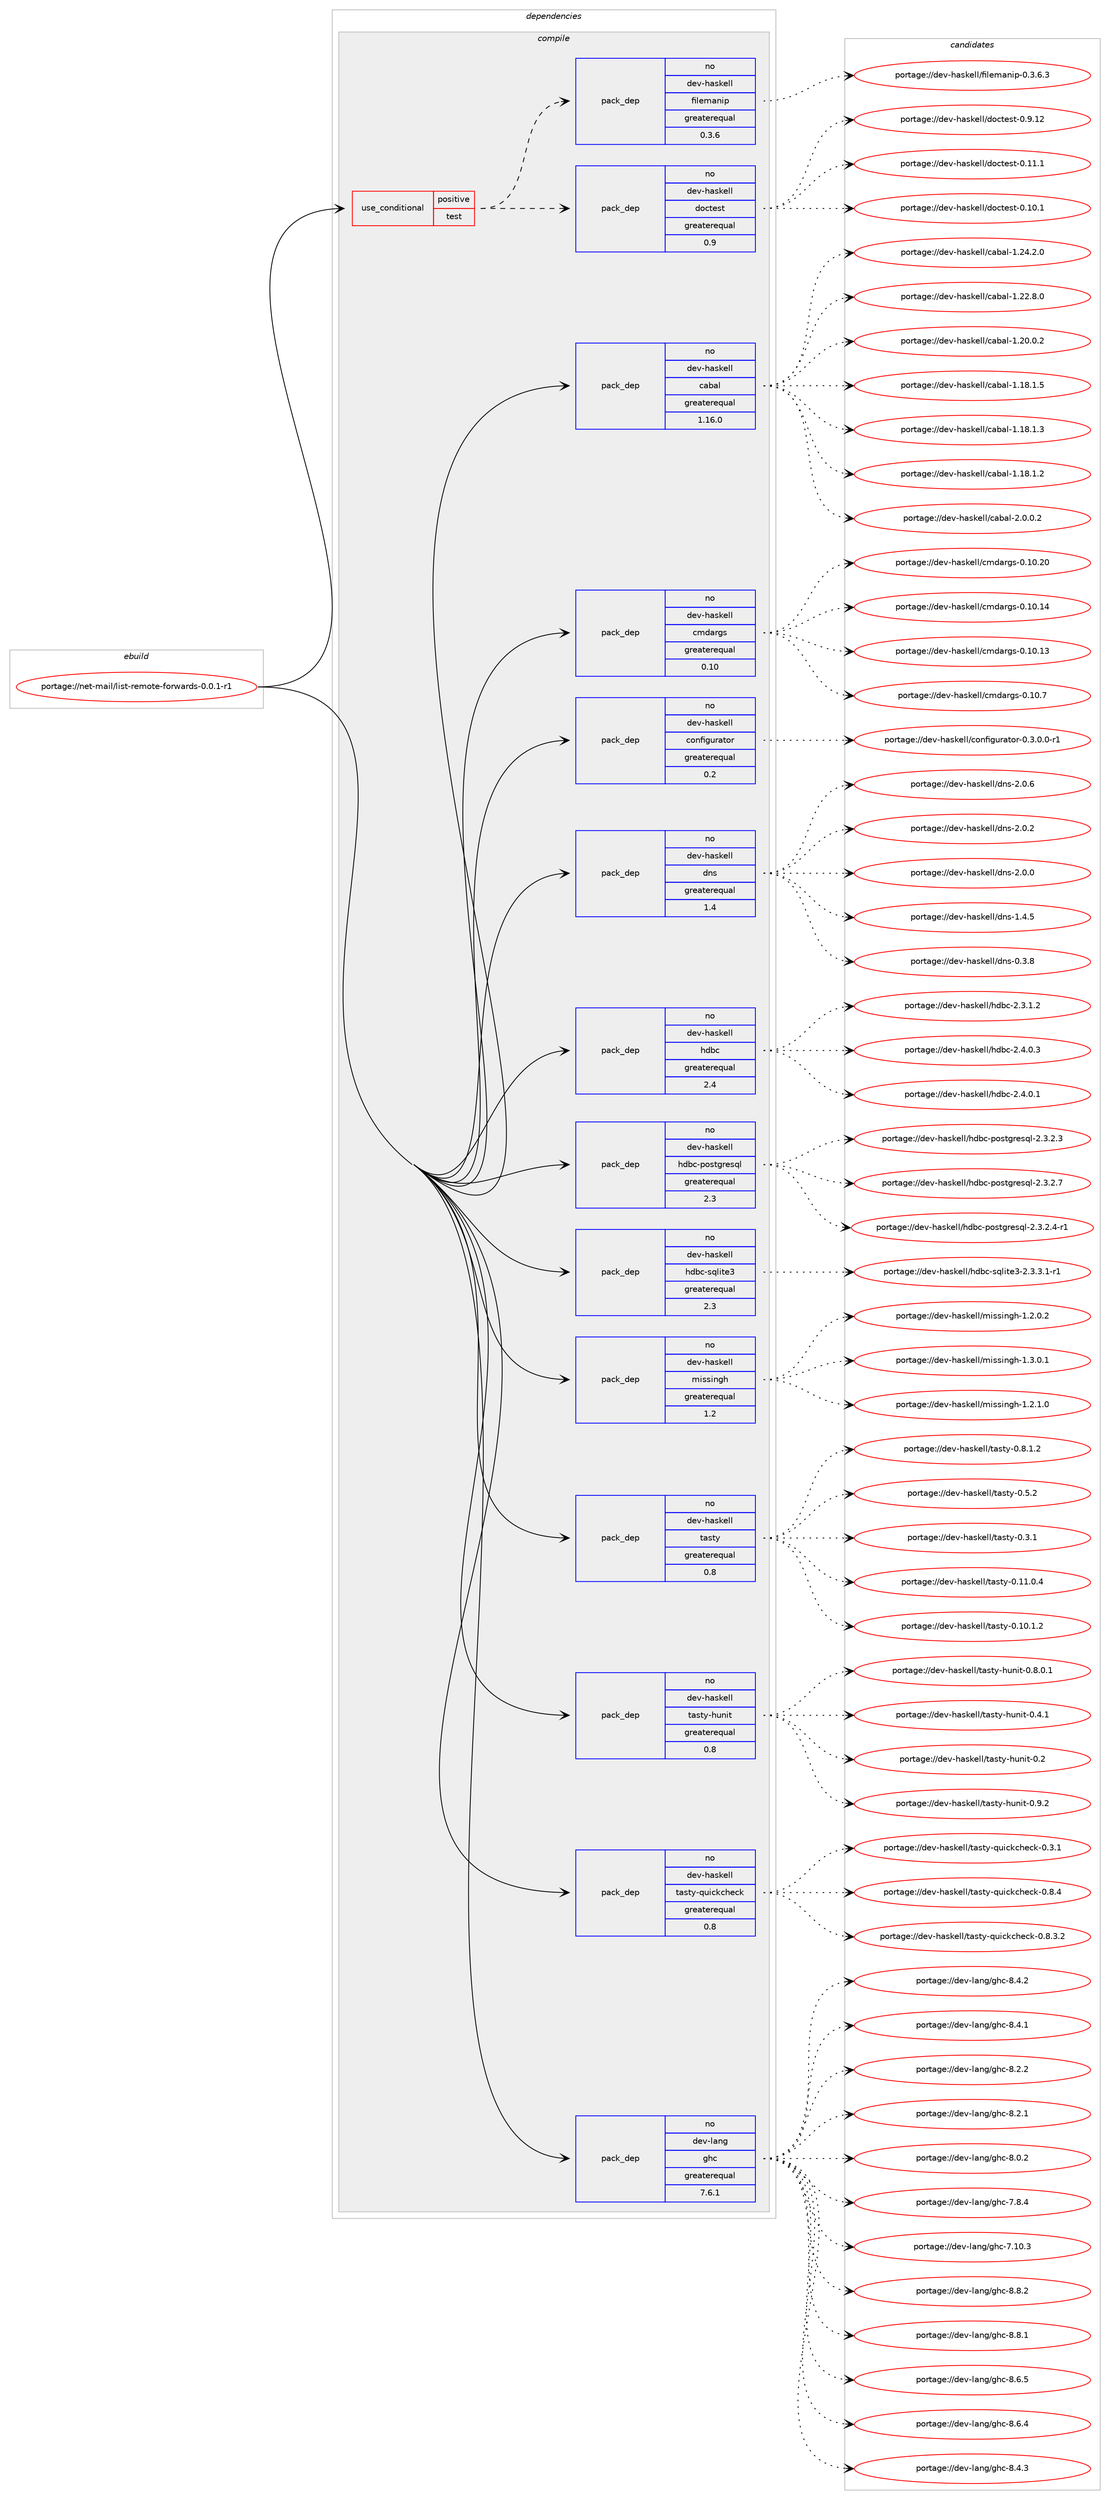 digraph prolog {

# *************
# Graph options
# *************

newrank=true;
concentrate=true;
compound=true;
graph [rankdir=LR,fontname=Helvetica,fontsize=10,ranksep=1.5];#, ranksep=2.5, nodesep=0.2];
edge  [arrowhead=vee];
node  [fontname=Helvetica,fontsize=10];

# **********
# The ebuild
# **********

subgraph cluster_leftcol {
color=gray;
rank=same;
label=<<i>ebuild</i>>;
id [label="portage://net-mail/list-remote-forwards-0.0.1-r1", color=red, width=4, href="../net-mail/list-remote-forwards-0.0.1-r1.svg"];
}

# ****************
# The dependencies
# ****************

subgraph cluster_midcol {
color=gray;
label=<<i>dependencies</i>>;
subgraph cluster_compile {
fillcolor="#eeeeee";
style=filled;
label=<<i>compile</i>>;
subgraph cond28628 {
dependency135662 [label=<<TABLE BORDER="0" CELLBORDER="1" CELLSPACING="0" CELLPADDING="4"><TR><TD ROWSPAN="3" CELLPADDING="10">use_conditional</TD></TR><TR><TD>positive</TD></TR><TR><TD>test</TD></TR></TABLE>>, shape=none, color=red];
subgraph pack104812 {
dependency135663 [label=<<TABLE BORDER="0" CELLBORDER="1" CELLSPACING="0" CELLPADDING="4" WIDTH="220"><TR><TD ROWSPAN="6" CELLPADDING="30">pack_dep</TD></TR><TR><TD WIDTH="110">no</TD></TR><TR><TD>dev-haskell</TD></TR><TR><TD>doctest</TD></TR><TR><TD>greaterequal</TD></TR><TR><TD>0.9</TD></TR></TABLE>>, shape=none, color=blue];
}
dependency135662:e -> dependency135663:w [weight=20,style="dashed",arrowhead="vee"];
subgraph pack104813 {
dependency135664 [label=<<TABLE BORDER="0" CELLBORDER="1" CELLSPACING="0" CELLPADDING="4" WIDTH="220"><TR><TD ROWSPAN="6" CELLPADDING="30">pack_dep</TD></TR><TR><TD WIDTH="110">no</TD></TR><TR><TD>dev-haskell</TD></TR><TR><TD>filemanip</TD></TR><TR><TD>greaterequal</TD></TR><TR><TD>0.3.6</TD></TR></TABLE>>, shape=none, color=blue];
}
dependency135662:e -> dependency135664:w [weight=20,style="dashed",arrowhead="vee"];
}
id:e -> dependency135662:w [weight=20,style="solid",arrowhead="vee"];
subgraph pack104814 {
dependency135665 [label=<<TABLE BORDER="0" CELLBORDER="1" CELLSPACING="0" CELLPADDING="4" WIDTH="220"><TR><TD ROWSPAN="6" CELLPADDING="30">pack_dep</TD></TR><TR><TD WIDTH="110">no</TD></TR><TR><TD>dev-haskell</TD></TR><TR><TD>cabal</TD></TR><TR><TD>greaterequal</TD></TR><TR><TD>1.16.0</TD></TR></TABLE>>, shape=none, color=blue];
}
id:e -> dependency135665:w [weight=20,style="solid",arrowhead="vee"];
subgraph pack104815 {
dependency135666 [label=<<TABLE BORDER="0" CELLBORDER="1" CELLSPACING="0" CELLPADDING="4" WIDTH="220"><TR><TD ROWSPAN="6" CELLPADDING="30">pack_dep</TD></TR><TR><TD WIDTH="110">no</TD></TR><TR><TD>dev-haskell</TD></TR><TR><TD>cmdargs</TD></TR><TR><TD>greaterequal</TD></TR><TR><TD>0.10</TD></TR></TABLE>>, shape=none, color=blue];
}
id:e -> dependency135666:w [weight=20,style="solid",arrowhead="vee"];
subgraph pack104816 {
dependency135667 [label=<<TABLE BORDER="0" CELLBORDER="1" CELLSPACING="0" CELLPADDING="4" WIDTH="220"><TR><TD ROWSPAN="6" CELLPADDING="30">pack_dep</TD></TR><TR><TD WIDTH="110">no</TD></TR><TR><TD>dev-haskell</TD></TR><TR><TD>configurator</TD></TR><TR><TD>greaterequal</TD></TR><TR><TD>0.2</TD></TR></TABLE>>, shape=none, color=blue];
}
id:e -> dependency135667:w [weight=20,style="solid",arrowhead="vee"];
subgraph pack104817 {
dependency135668 [label=<<TABLE BORDER="0" CELLBORDER="1" CELLSPACING="0" CELLPADDING="4" WIDTH="220"><TR><TD ROWSPAN="6" CELLPADDING="30">pack_dep</TD></TR><TR><TD WIDTH="110">no</TD></TR><TR><TD>dev-haskell</TD></TR><TR><TD>dns</TD></TR><TR><TD>greaterequal</TD></TR><TR><TD>1.4</TD></TR></TABLE>>, shape=none, color=blue];
}
id:e -> dependency135668:w [weight=20,style="solid",arrowhead="vee"];
subgraph pack104818 {
dependency135669 [label=<<TABLE BORDER="0" CELLBORDER="1" CELLSPACING="0" CELLPADDING="4" WIDTH="220"><TR><TD ROWSPAN="6" CELLPADDING="30">pack_dep</TD></TR><TR><TD WIDTH="110">no</TD></TR><TR><TD>dev-haskell</TD></TR><TR><TD>hdbc</TD></TR><TR><TD>greaterequal</TD></TR><TR><TD>2.4</TD></TR></TABLE>>, shape=none, color=blue];
}
id:e -> dependency135669:w [weight=20,style="solid",arrowhead="vee"];
subgraph pack104819 {
dependency135670 [label=<<TABLE BORDER="0" CELLBORDER="1" CELLSPACING="0" CELLPADDING="4" WIDTH="220"><TR><TD ROWSPAN="6" CELLPADDING="30">pack_dep</TD></TR><TR><TD WIDTH="110">no</TD></TR><TR><TD>dev-haskell</TD></TR><TR><TD>hdbc-postgresql</TD></TR><TR><TD>greaterequal</TD></TR><TR><TD>2.3</TD></TR></TABLE>>, shape=none, color=blue];
}
id:e -> dependency135670:w [weight=20,style="solid",arrowhead="vee"];
subgraph pack104820 {
dependency135671 [label=<<TABLE BORDER="0" CELLBORDER="1" CELLSPACING="0" CELLPADDING="4" WIDTH="220"><TR><TD ROWSPAN="6" CELLPADDING="30">pack_dep</TD></TR><TR><TD WIDTH="110">no</TD></TR><TR><TD>dev-haskell</TD></TR><TR><TD>hdbc-sqlite3</TD></TR><TR><TD>greaterequal</TD></TR><TR><TD>2.3</TD></TR></TABLE>>, shape=none, color=blue];
}
id:e -> dependency135671:w [weight=20,style="solid",arrowhead="vee"];
subgraph pack104821 {
dependency135672 [label=<<TABLE BORDER="0" CELLBORDER="1" CELLSPACING="0" CELLPADDING="4" WIDTH="220"><TR><TD ROWSPAN="6" CELLPADDING="30">pack_dep</TD></TR><TR><TD WIDTH="110">no</TD></TR><TR><TD>dev-haskell</TD></TR><TR><TD>missingh</TD></TR><TR><TD>greaterequal</TD></TR><TR><TD>1.2</TD></TR></TABLE>>, shape=none, color=blue];
}
id:e -> dependency135672:w [weight=20,style="solid",arrowhead="vee"];
subgraph pack104822 {
dependency135673 [label=<<TABLE BORDER="0" CELLBORDER="1" CELLSPACING="0" CELLPADDING="4" WIDTH="220"><TR><TD ROWSPAN="6" CELLPADDING="30">pack_dep</TD></TR><TR><TD WIDTH="110">no</TD></TR><TR><TD>dev-haskell</TD></TR><TR><TD>tasty</TD></TR><TR><TD>greaterequal</TD></TR><TR><TD>0.8</TD></TR></TABLE>>, shape=none, color=blue];
}
id:e -> dependency135673:w [weight=20,style="solid",arrowhead="vee"];
subgraph pack104823 {
dependency135674 [label=<<TABLE BORDER="0" CELLBORDER="1" CELLSPACING="0" CELLPADDING="4" WIDTH="220"><TR><TD ROWSPAN="6" CELLPADDING="30">pack_dep</TD></TR><TR><TD WIDTH="110">no</TD></TR><TR><TD>dev-haskell</TD></TR><TR><TD>tasty-hunit</TD></TR><TR><TD>greaterequal</TD></TR><TR><TD>0.8</TD></TR></TABLE>>, shape=none, color=blue];
}
id:e -> dependency135674:w [weight=20,style="solid",arrowhead="vee"];
subgraph pack104824 {
dependency135675 [label=<<TABLE BORDER="0" CELLBORDER="1" CELLSPACING="0" CELLPADDING="4" WIDTH="220"><TR><TD ROWSPAN="6" CELLPADDING="30">pack_dep</TD></TR><TR><TD WIDTH="110">no</TD></TR><TR><TD>dev-haskell</TD></TR><TR><TD>tasty-quickcheck</TD></TR><TR><TD>greaterequal</TD></TR><TR><TD>0.8</TD></TR></TABLE>>, shape=none, color=blue];
}
id:e -> dependency135675:w [weight=20,style="solid",arrowhead="vee"];
subgraph pack104825 {
dependency135676 [label=<<TABLE BORDER="0" CELLBORDER="1" CELLSPACING="0" CELLPADDING="4" WIDTH="220"><TR><TD ROWSPAN="6" CELLPADDING="30">pack_dep</TD></TR><TR><TD WIDTH="110">no</TD></TR><TR><TD>dev-lang</TD></TR><TR><TD>ghc</TD></TR><TR><TD>greaterequal</TD></TR><TR><TD>7.6.1</TD></TR></TABLE>>, shape=none, color=blue];
}
id:e -> dependency135676:w [weight=20,style="solid",arrowhead="vee"];
}
subgraph cluster_compileandrun {
fillcolor="#eeeeee";
style=filled;
label=<<i>compile and run</i>>;
}
subgraph cluster_run {
fillcolor="#eeeeee";
style=filled;
label=<<i>run</i>>;
}
}

# **************
# The candidates
# **************

subgraph cluster_choices {
rank=same;
color=gray;
label=<<i>candidates</i>>;

subgraph choice104812 {
color=black;
nodesep=1;
choice1001011184510497115107101108108471001119911610111511645484657464950 [label="portage://dev-haskell/doctest-0.9.12", color=red, width=4,href="../dev-haskell/doctest-0.9.12.svg"];
choice1001011184510497115107101108108471001119911610111511645484649494649 [label="portage://dev-haskell/doctest-0.11.1", color=red, width=4,href="../dev-haskell/doctest-0.11.1.svg"];
choice1001011184510497115107101108108471001119911610111511645484649484649 [label="portage://dev-haskell/doctest-0.10.1", color=red, width=4,href="../dev-haskell/doctest-0.10.1.svg"];
dependency135663:e -> choice1001011184510497115107101108108471001119911610111511645484657464950:w [style=dotted,weight="100"];
dependency135663:e -> choice1001011184510497115107101108108471001119911610111511645484649494649:w [style=dotted,weight="100"];
dependency135663:e -> choice1001011184510497115107101108108471001119911610111511645484649484649:w [style=dotted,weight="100"];
}
subgraph choice104813 {
color=black;
nodesep=1;
choice100101118451049711510710110810847102105108101109971101051124548465146544651 [label="portage://dev-haskell/filemanip-0.3.6.3", color=red, width=4,href="../dev-haskell/filemanip-0.3.6.3.svg"];
dependency135664:e -> choice100101118451049711510710110810847102105108101109971101051124548465146544651:w [style=dotted,weight="100"];
}
subgraph choice104814 {
color=black;
nodesep=1;
choice100101118451049711510710110810847999798971084550464846484650 [label="portage://dev-haskell/cabal-2.0.0.2", color=red, width=4,href="../dev-haskell/cabal-2.0.0.2.svg"];
choice10010111845104971151071011081084799979897108454946505246504648 [label="portage://dev-haskell/cabal-1.24.2.0", color=red, width=4,href="../dev-haskell/cabal-1.24.2.0.svg"];
choice10010111845104971151071011081084799979897108454946505046564648 [label="portage://dev-haskell/cabal-1.22.8.0", color=red, width=4,href="../dev-haskell/cabal-1.22.8.0.svg"];
choice10010111845104971151071011081084799979897108454946504846484650 [label="portage://dev-haskell/cabal-1.20.0.2", color=red, width=4,href="../dev-haskell/cabal-1.20.0.2.svg"];
choice10010111845104971151071011081084799979897108454946495646494653 [label="portage://dev-haskell/cabal-1.18.1.5", color=red, width=4,href="../dev-haskell/cabal-1.18.1.5.svg"];
choice10010111845104971151071011081084799979897108454946495646494651 [label="portage://dev-haskell/cabal-1.18.1.3", color=red, width=4,href="../dev-haskell/cabal-1.18.1.3.svg"];
choice10010111845104971151071011081084799979897108454946495646494650 [label="portage://dev-haskell/cabal-1.18.1.2", color=red, width=4,href="../dev-haskell/cabal-1.18.1.2.svg"];
dependency135665:e -> choice100101118451049711510710110810847999798971084550464846484650:w [style=dotted,weight="100"];
dependency135665:e -> choice10010111845104971151071011081084799979897108454946505246504648:w [style=dotted,weight="100"];
dependency135665:e -> choice10010111845104971151071011081084799979897108454946505046564648:w [style=dotted,weight="100"];
dependency135665:e -> choice10010111845104971151071011081084799979897108454946504846484650:w [style=dotted,weight="100"];
dependency135665:e -> choice10010111845104971151071011081084799979897108454946495646494653:w [style=dotted,weight="100"];
dependency135665:e -> choice10010111845104971151071011081084799979897108454946495646494651:w [style=dotted,weight="100"];
dependency135665:e -> choice10010111845104971151071011081084799979897108454946495646494650:w [style=dotted,weight="100"];
}
subgraph choice104815 {
color=black;
nodesep=1;
choice100101118451049711510710110810847991091009711410311545484649484655 [label="portage://dev-haskell/cmdargs-0.10.7", color=red, width=4,href="../dev-haskell/cmdargs-0.10.7.svg"];
choice10010111845104971151071011081084799109100971141031154548464948465048 [label="portage://dev-haskell/cmdargs-0.10.20", color=red, width=4,href="../dev-haskell/cmdargs-0.10.20.svg"];
choice10010111845104971151071011081084799109100971141031154548464948464952 [label="portage://dev-haskell/cmdargs-0.10.14", color=red, width=4,href="../dev-haskell/cmdargs-0.10.14.svg"];
choice10010111845104971151071011081084799109100971141031154548464948464951 [label="portage://dev-haskell/cmdargs-0.10.13", color=red, width=4,href="../dev-haskell/cmdargs-0.10.13.svg"];
dependency135666:e -> choice100101118451049711510710110810847991091009711410311545484649484655:w [style=dotted,weight="100"];
dependency135666:e -> choice10010111845104971151071011081084799109100971141031154548464948465048:w [style=dotted,weight="100"];
dependency135666:e -> choice10010111845104971151071011081084799109100971141031154548464948464952:w [style=dotted,weight="100"];
dependency135666:e -> choice10010111845104971151071011081084799109100971141031154548464948464951:w [style=dotted,weight="100"];
}
subgraph choice104816 {
color=black;
nodesep=1;
choice100101118451049711510710110810847991111101021051031171149711611111445484651464846484511449 [label="portage://dev-haskell/configurator-0.3.0.0-r1", color=red, width=4,href="../dev-haskell/configurator-0.3.0.0-r1.svg"];
dependency135667:e -> choice100101118451049711510710110810847991111101021051031171149711611111445484651464846484511449:w [style=dotted,weight="100"];
}
subgraph choice104817 {
color=black;
nodesep=1;
choice100101118451049711510710110810847100110115455046484654 [label="portage://dev-haskell/dns-2.0.6", color=red, width=4,href="../dev-haskell/dns-2.0.6.svg"];
choice100101118451049711510710110810847100110115455046484650 [label="portage://dev-haskell/dns-2.0.2", color=red, width=4,href="../dev-haskell/dns-2.0.2.svg"];
choice100101118451049711510710110810847100110115455046484648 [label="portage://dev-haskell/dns-2.0.0", color=red, width=4,href="../dev-haskell/dns-2.0.0.svg"];
choice100101118451049711510710110810847100110115454946524653 [label="portage://dev-haskell/dns-1.4.5", color=red, width=4,href="../dev-haskell/dns-1.4.5.svg"];
choice100101118451049711510710110810847100110115454846514656 [label="portage://dev-haskell/dns-0.3.8", color=red, width=4,href="../dev-haskell/dns-0.3.8.svg"];
dependency135668:e -> choice100101118451049711510710110810847100110115455046484654:w [style=dotted,weight="100"];
dependency135668:e -> choice100101118451049711510710110810847100110115455046484650:w [style=dotted,weight="100"];
dependency135668:e -> choice100101118451049711510710110810847100110115455046484648:w [style=dotted,weight="100"];
dependency135668:e -> choice100101118451049711510710110810847100110115454946524653:w [style=dotted,weight="100"];
dependency135668:e -> choice100101118451049711510710110810847100110115454846514656:w [style=dotted,weight="100"];
}
subgraph choice104818 {
color=black;
nodesep=1;
choice10010111845104971151071011081084710410098994550465246484651 [label="portage://dev-haskell/hdbc-2.4.0.3", color=red, width=4,href="../dev-haskell/hdbc-2.4.0.3.svg"];
choice10010111845104971151071011081084710410098994550465246484649 [label="portage://dev-haskell/hdbc-2.4.0.1", color=red, width=4,href="../dev-haskell/hdbc-2.4.0.1.svg"];
choice10010111845104971151071011081084710410098994550465146494650 [label="portage://dev-haskell/hdbc-2.3.1.2", color=red, width=4,href="../dev-haskell/hdbc-2.3.1.2.svg"];
dependency135669:e -> choice10010111845104971151071011081084710410098994550465246484651:w [style=dotted,weight="100"];
dependency135669:e -> choice10010111845104971151071011081084710410098994550465246484649:w [style=dotted,weight="100"];
dependency135669:e -> choice10010111845104971151071011081084710410098994550465146494650:w [style=dotted,weight="100"];
}
subgraph choice104819 {
color=black;
nodesep=1;
choice1001011184510497115107101108108471041009899451121111151161031141011151131084550465146504655 [label="portage://dev-haskell/hdbc-postgresql-2.3.2.7", color=red, width=4,href="../dev-haskell/hdbc-postgresql-2.3.2.7.svg"];
choice10010111845104971151071011081084710410098994511211111511610311410111511310845504651465046524511449 [label="portage://dev-haskell/hdbc-postgresql-2.3.2.4-r1", color=red, width=4,href="../dev-haskell/hdbc-postgresql-2.3.2.4-r1.svg"];
choice1001011184510497115107101108108471041009899451121111151161031141011151131084550465146504651 [label="portage://dev-haskell/hdbc-postgresql-2.3.2.3", color=red, width=4,href="../dev-haskell/hdbc-postgresql-2.3.2.3.svg"];
dependency135670:e -> choice1001011184510497115107101108108471041009899451121111151161031141011151131084550465146504655:w [style=dotted,weight="100"];
dependency135670:e -> choice10010111845104971151071011081084710410098994511211111511610311410111511310845504651465046524511449:w [style=dotted,weight="100"];
dependency135670:e -> choice1001011184510497115107101108108471041009899451121111151161031141011151131084550465146504651:w [style=dotted,weight="100"];
}
subgraph choice104820 {
color=black;
nodesep=1;
choice1001011184510497115107101108108471041009899451151131081051161015145504651465146494511449 [label="portage://dev-haskell/hdbc-sqlite3-2.3.3.1-r1", color=red, width=4,href="../dev-haskell/hdbc-sqlite3-2.3.3.1-r1.svg"];
dependency135671:e -> choice1001011184510497115107101108108471041009899451151131081051161015145504651465146494511449:w [style=dotted,weight="100"];
}
subgraph choice104821 {
color=black;
nodesep=1;
choice1001011184510497115107101108108471091051151151051101031044549465146484649 [label="portage://dev-haskell/missingh-1.3.0.1", color=red, width=4,href="../dev-haskell/missingh-1.3.0.1.svg"];
choice1001011184510497115107101108108471091051151151051101031044549465046494648 [label="portage://dev-haskell/missingh-1.2.1.0", color=red, width=4,href="../dev-haskell/missingh-1.2.1.0.svg"];
choice1001011184510497115107101108108471091051151151051101031044549465046484650 [label="portage://dev-haskell/missingh-1.2.0.2", color=red, width=4,href="../dev-haskell/missingh-1.2.0.2.svg"];
dependency135672:e -> choice1001011184510497115107101108108471091051151151051101031044549465146484649:w [style=dotted,weight="100"];
dependency135672:e -> choice1001011184510497115107101108108471091051151151051101031044549465046494648:w [style=dotted,weight="100"];
dependency135672:e -> choice1001011184510497115107101108108471091051151151051101031044549465046484650:w [style=dotted,weight="100"];
}
subgraph choice104822 {
color=black;
nodesep=1;
choice100101118451049711510710110810847116971151161214548465646494650 [label="portage://dev-haskell/tasty-0.8.1.2", color=red, width=4,href="../dev-haskell/tasty-0.8.1.2.svg"];
choice10010111845104971151071011081084711697115116121454846534650 [label="portage://dev-haskell/tasty-0.5.2", color=red, width=4,href="../dev-haskell/tasty-0.5.2.svg"];
choice10010111845104971151071011081084711697115116121454846514649 [label="portage://dev-haskell/tasty-0.3.1", color=red, width=4,href="../dev-haskell/tasty-0.3.1.svg"];
choice10010111845104971151071011081084711697115116121454846494946484652 [label="portage://dev-haskell/tasty-0.11.0.4", color=red, width=4,href="../dev-haskell/tasty-0.11.0.4.svg"];
choice10010111845104971151071011081084711697115116121454846494846494650 [label="portage://dev-haskell/tasty-0.10.1.2", color=red, width=4,href="../dev-haskell/tasty-0.10.1.2.svg"];
dependency135673:e -> choice100101118451049711510710110810847116971151161214548465646494650:w [style=dotted,weight="100"];
dependency135673:e -> choice10010111845104971151071011081084711697115116121454846534650:w [style=dotted,weight="100"];
dependency135673:e -> choice10010111845104971151071011081084711697115116121454846514649:w [style=dotted,weight="100"];
dependency135673:e -> choice10010111845104971151071011081084711697115116121454846494946484652:w [style=dotted,weight="100"];
dependency135673:e -> choice10010111845104971151071011081084711697115116121454846494846494650:w [style=dotted,weight="100"];
}
subgraph choice104823 {
color=black;
nodesep=1;
choice1001011184510497115107101108108471169711511612145104117110105116454846574650 [label="portage://dev-haskell/tasty-hunit-0.9.2", color=red, width=4,href="../dev-haskell/tasty-hunit-0.9.2.svg"];
choice10010111845104971151071011081084711697115116121451041171101051164548465646484649 [label="portage://dev-haskell/tasty-hunit-0.8.0.1", color=red, width=4,href="../dev-haskell/tasty-hunit-0.8.0.1.svg"];
choice1001011184510497115107101108108471169711511612145104117110105116454846524649 [label="portage://dev-haskell/tasty-hunit-0.4.1", color=red, width=4,href="../dev-haskell/tasty-hunit-0.4.1.svg"];
choice100101118451049711510710110810847116971151161214510411711010511645484650 [label="portage://dev-haskell/tasty-hunit-0.2", color=red, width=4,href="../dev-haskell/tasty-hunit-0.2.svg"];
dependency135674:e -> choice1001011184510497115107101108108471169711511612145104117110105116454846574650:w [style=dotted,weight="100"];
dependency135674:e -> choice10010111845104971151071011081084711697115116121451041171101051164548465646484649:w [style=dotted,weight="100"];
dependency135674:e -> choice1001011184510497115107101108108471169711511612145104117110105116454846524649:w [style=dotted,weight="100"];
dependency135674:e -> choice100101118451049711510710110810847116971151161214510411711010511645484650:w [style=dotted,weight="100"];
}
subgraph choice104824 {
color=black;
nodesep=1;
choice1001011184510497115107101108108471169711511612145113117105991079910410199107454846564652 [label="portage://dev-haskell/tasty-quickcheck-0.8.4", color=red, width=4,href="../dev-haskell/tasty-quickcheck-0.8.4.svg"];
choice10010111845104971151071011081084711697115116121451131171059910799104101991074548465646514650 [label="portage://dev-haskell/tasty-quickcheck-0.8.3.2", color=red, width=4,href="../dev-haskell/tasty-quickcheck-0.8.3.2.svg"];
choice1001011184510497115107101108108471169711511612145113117105991079910410199107454846514649 [label="portage://dev-haskell/tasty-quickcheck-0.3.1", color=red, width=4,href="../dev-haskell/tasty-quickcheck-0.3.1.svg"];
dependency135675:e -> choice1001011184510497115107101108108471169711511612145113117105991079910410199107454846564652:w [style=dotted,weight="100"];
dependency135675:e -> choice10010111845104971151071011081084711697115116121451131171059910799104101991074548465646514650:w [style=dotted,weight="100"];
dependency135675:e -> choice1001011184510497115107101108108471169711511612145113117105991079910410199107454846514649:w [style=dotted,weight="100"];
}
subgraph choice104825 {
color=black;
nodesep=1;
choice10010111845108971101034710310499455646564650 [label="portage://dev-lang/ghc-8.8.2", color=red, width=4,href="../dev-lang/ghc-8.8.2.svg"];
choice10010111845108971101034710310499455646564649 [label="portage://dev-lang/ghc-8.8.1", color=red, width=4,href="../dev-lang/ghc-8.8.1.svg"];
choice10010111845108971101034710310499455646544653 [label="portage://dev-lang/ghc-8.6.5", color=red, width=4,href="../dev-lang/ghc-8.6.5.svg"];
choice10010111845108971101034710310499455646544652 [label="portage://dev-lang/ghc-8.6.4", color=red, width=4,href="../dev-lang/ghc-8.6.4.svg"];
choice10010111845108971101034710310499455646524651 [label="portage://dev-lang/ghc-8.4.3", color=red, width=4,href="../dev-lang/ghc-8.4.3.svg"];
choice10010111845108971101034710310499455646524650 [label="portage://dev-lang/ghc-8.4.2", color=red, width=4,href="../dev-lang/ghc-8.4.2.svg"];
choice10010111845108971101034710310499455646524649 [label="portage://dev-lang/ghc-8.4.1", color=red, width=4,href="../dev-lang/ghc-8.4.1.svg"];
choice10010111845108971101034710310499455646504650 [label="portage://dev-lang/ghc-8.2.2", color=red, width=4,href="../dev-lang/ghc-8.2.2.svg"];
choice10010111845108971101034710310499455646504649 [label="portage://dev-lang/ghc-8.2.1", color=red, width=4,href="../dev-lang/ghc-8.2.1.svg"];
choice10010111845108971101034710310499455646484650 [label="portage://dev-lang/ghc-8.0.2", color=red, width=4,href="../dev-lang/ghc-8.0.2.svg"];
choice10010111845108971101034710310499455546564652 [label="portage://dev-lang/ghc-7.8.4", color=red, width=4,href="../dev-lang/ghc-7.8.4.svg"];
choice1001011184510897110103471031049945554649484651 [label="portage://dev-lang/ghc-7.10.3", color=red, width=4,href="../dev-lang/ghc-7.10.3.svg"];
dependency135676:e -> choice10010111845108971101034710310499455646564650:w [style=dotted,weight="100"];
dependency135676:e -> choice10010111845108971101034710310499455646564649:w [style=dotted,weight="100"];
dependency135676:e -> choice10010111845108971101034710310499455646544653:w [style=dotted,weight="100"];
dependency135676:e -> choice10010111845108971101034710310499455646544652:w [style=dotted,weight="100"];
dependency135676:e -> choice10010111845108971101034710310499455646524651:w [style=dotted,weight="100"];
dependency135676:e -> choice10010111845108971101034710310499455646524650:w [style=dotted,weight="100"];
dependency135676:e -> choice10010111845108971101034710310499455646524649:w [style=dotted,weight="100"];
dependency135676:e -> choice10010111845108971101034710310499455646504650:w [style=dotted,weight="100"];
dependency135676:e -> choice10010111845108971101034710310499455646504649:w [style=dotted,weight="100"];
dependency135676:e -> choice10010111845108971101034710310499455646484650:w [style=dotted,weight="100"];
dependency135676:e -> choice10010111845108971101034710310499455546564652:w [style=dotted,weight="100"];
dependency135676:e -> choice1001011184510897110103471031049945554649484651:w [style=dotted,weight="100"];
}
}

}
